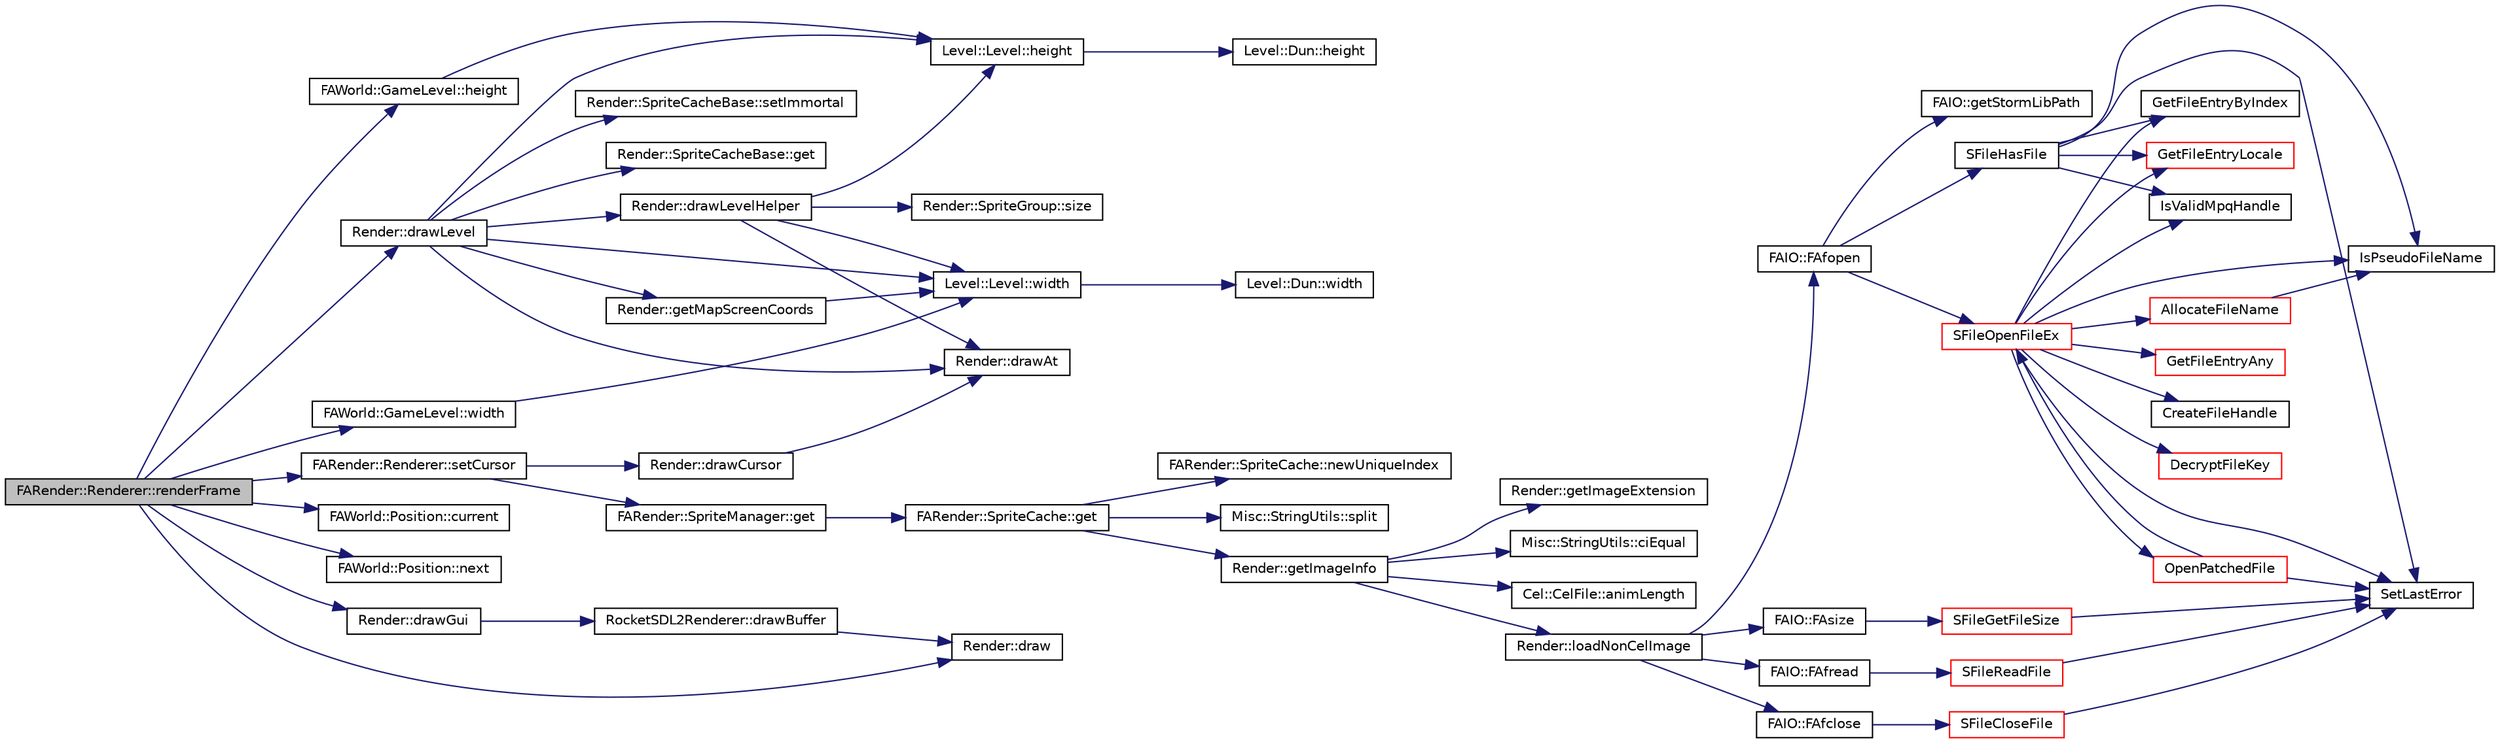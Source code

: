 digraph G
{
  edge [fontname="Helvetica",fontsize="10",labelfontname="Helvetica",labelfontsize="10"];
  node [fontname="Helvetica",fontsize="10",shape=record];
  rankdir="LR";
  Node1 [label="FARender::Renderer::renderFrame",height=0.2,width=0.4,color="black", fillcolor="grey75", style="filled" fontcolor="black"];
  Node1 -> Node2 [color="midnightblue",fontsize="10",style="solid",fontname="Helvetica"];
  Node2 [label="FAWorld::GameLevel::width",height=0.2,width=0.4,color="black", fillcolor="white", style="filled",URL="$class_f_a_world_1_1_game_level.html#af36b2f0b685b079cba343778904c5930"];
  Node2 -> Node3 [color="midnightblue",fontsize="10",style="solid",fontname="Helvetica"];
  Node3 [label="Level::Level::width",height=0.2,width=0.4,color="black", fillcolor="white", style="filled",URL="$class_level_1_1_level.html#a8a9ab47247600f305776f3d62b73a46a"];
  Node3 -> Node4 [color="midnightblue",fontsize="10",style="solid",fontname="Helvetica"];
  Node4 [label="Level::Dun::width",height=0.2,width=0.4,color="black", fillcolor="white", style="filled",URL="$class_level_1_1_dun.html#a484e94f5c0d423b9277ee500583c510d"];
  Node1 -> Node5 [color="midnightblue",fontsize="10",style="solid",fontname="Helvetica"];
  Node5 [label="FAWorld::GameLevel::height",height=0.2,width=0.4,color="black", fillcolor="white", style="filled",URL="$class_f_a_world_1_1_game_level.html#ad576185f819af1be6b83418031d0cc58"];
  Node5 -> Node6 [color="midnightblue",fontsize="10",style="solid",fontname="Helvetica"];
  Node6 [label="Level::Level::height",height=0.2,width=0.4,color="black", fillcolor="white", style="filled",URL="$class_level_1_1_level.html#a2192aa396aedd8d135e8e027ed8a826e"];
  Node6 -> Node7 [color="midnightblue",fontsize="10",style="solid",fontname="Helvetica"];
  Node7 [label="Level::Dun::height",height=0.2,width=0.4,color="black", fillcolor="white", style="filled",URL="$class_level_1_1_dun.html#a741579a7d91d77fa99026cc35c77ac59"];
  Node1 -> Node8 [color="midnightblue",fontsize="10",style="solid",fontname="Helvetica"];
  Node8 [label="FAWorld::Position::current",height=0.2,width=0.4,color="black", fillcolor="white", style="filled",URL="$class_f_a_world_1_1_position.html#ad3f6fbf7e42940edc332a296a4c27090",tooltip="where we are coming from"];
  Node1 -> Node9 [color="midnightblue",fontsize="10",style="solid",fontname="Helvetica"];
  Node9 [label="FAWorld::Position::next",height=0.2,width=0.4,color="black", fillcolor="white", style="filled",URL="$class_f_a_world_1_1_position.html#aaab58152fbd29cfde68a7317dad1f83d",tooltip="where we are going to"];
  Node1 -> Node10 [color="midnightblue",fontsize="10",style="solid",fontname="Helvetica"];
  Node10 [label="Render::drawLevel",height=0.2,width=0.4,color="black", fillcolor="white", style="filled",URL="$namespace_render.html#aa2625d5d45177718b16be35d3de01643"];
  Node10 -> Node11 [color="midnightblue",fontsize="10",style="solid",fontname="Helvetica"];
  Node11 [label="Render::getMapScreenCoords",height=0.2,width=0.4,color="black", fillcolor="white", style="filled",URL="$namespace_render.html#aa1e46d36c78f3a7f7f2715ebaa057bc9"];
  Node11 -> Node3 [color="midnightblue",fontsize="10",style="solid",fontname="Helvetica"];
  Node10 -> Node12 [color="midnightblue",fontsize="10",style="solid",fontname="Helvetica"];
  Node12 [label="Render::SpriteCacheBase::get",height=0.2,width=0.4,color="black", fillcolor="white", style="filled",URL="$class_render_1_1_sprite_cache_base.html#ac4423720734020abfa127474bec66924"];
  Node10 -> Node3 [color="midnightblue",fontsize="10",style="solid",fontname="Helvetica"];
  Node10 -> Node6 [color="midnightblue",fontsize="10",style="solid",fontname="Helvetica"];
  Node10 -> Node13 [color="midnightblue",fontsize="10",style="solid",fontname="Helvetica"];
  Node13 [label="Render::drawLevelHelper",height=0.2,width=0.4,color="black", fillcolor="white", style="filled",URL="$namespace_render.html#abfbdc758f189d3035f48e856d7083693"];
  Node13 -> Node3 [color="midnightblue",fontsize="10",style="solid",fontname="Helvetica"];
  Node13 -> Node6 [color="midnightblue",fontsize="10",style="solid",fontname="Helvetica"];
  Node13 -> Node14 [color="midnightblue",fontsize="10",style="solid",fontname="Helvetica"];
  Node14 [label="Render::SpriteGroup::size",height=0.2,width=0.4,color="black", fillcolor="white", style="filled",URL="$class_render_1_1_sprite_group.html#a6509b30910ff7482b45d96f459938aa2"];
  Node13 -> Node15 [color="midnightblue",fontsize="10",style="solid",fontname="Helvetica"];
  Node15 [label="Render::drawAt",height=0.2,width=0.4,color="black", fillcolor="white", style="filled",URL="$namespace_render.html#a725f4e1357ec4979c7ed97f447c7d5a6"];
  Node10 -> Node16 [color="midnightblue",fontsize="10",style="solid",fontname="Helvetica"];
  Node16 [label="Render::SpriteCacheBase::setImmortal",height=0.2,width=0.4,color="black", fillcolor="white", style="filled",URL="$class_render_1_1_sprite_cache_base.html#af0a06d2069abeca46b501c6414319e68"];
  Node10 -> Node15 [color="midnightblue",fontsize="10",style="solid",fontname="Helvetica"];
  Node1 -> Node17 [color="midnightblue",fontsize="10",style="solid",fontname="Helvetica"];
  Node17 [label="Render::drawGui",height=0.2,width=0.4,color="black", fillcolor="white", style="filled",URL="$namespace_render.html#ab202bc8717cdb0033125cb9446fd2db2"];
  Node17 -> Node18 [color="midnightblue",fontsize="10",style="solid",fontname="Helvetica"];
  Node18 [label="RocketSDL2Renderer::drawBuffer",height=0.2,width=0.4,color="black", fillcolor="white", style="filled",URL="$class_rocket_s_d_l2_renderer.html#a4d590e7958e63257934ec4a23c33750f"];
  Node18 -> Node19 [color="midnightblue",fontsize="10",style="solid",fontname="Helvetica"];
  Node19 [label="Render::draw",height=0.2,width=0.4,color="black", fillcolor="white", style="filled",URL="$namespace_render.html#a7087bcd1e1950ec6ef28ff4897018fd9"];
  Node1 -> Node20 [color="midnightblue",fontsize="10",style="solid",fontname="Helvetica"];
  Node20 [label="FARender::Renderer::setCursor",height=0.2,width=0.4,color="black", fillcolor="white", style="filled",URL="$class_f_a_render_1_1_renderer.html#aa73fae0f49236c7a83fa6b01a9e5e8d4"];
  Node20 -> Node21 [color="midnightblue",fontsize="10",style="solid",fontname="Helvetica"];
  Node21 [label="FARender::SpriteManager::get",height=0.2,width=0.4,color="black", fillcolor="white", style="filled",URL="$class_f_a_render_1_1_sprite_manager.html#aea2af871429cd9ac16e419e17ec03da5",tooltip="To be called from the game thread."];
  Node21 -> Node22 [color="midnightblue",fontsize="10",style="solid",fontname="Helvetica"];
  Node22 [label="FARender::SpriteCache::get",height=0.2,width=0.4,color="black", fillcolor="white", style="filled",URL="$class_f_a_render_1_1_sprite_cache.html#ad480d3c6ae72f0a19439e542bea9356c",tooltip="To be called from the game thread."];
  Node22 -> Node23 [color="midnightblue",fontsize="10",style="solid",fontname="Helvetica"];
  Node23 [label="FARender::SpriteCache::newUniqueIndex",height=0.2,width=0.4,color="black", fillcolor="white", style="filled",URL="$class_f_a_render_1_1_sprite_cache.html#aa29b27a49149aac3fb83560d8d05867f",tooltip="Can be called from any thread."];
  Node22 -> Node24 [color="midnightblue",fontsize="10",style="solid",fontname="Helvetica"];
  Node24 [label="Misc::StringUtils::split",height=0.2,width=0.4,color="black", fillcolor="white", style="filled",URL="$class_misc_1_1_string_utils.html#ad4f3a03d1fd36d62265a3272da3e2a58"];
  Node22 -> Node25 [color="midnightblue",fontsize="10",style="solid",fontname="Helvetica"];
  Node25 [label="Render::getImageInfo",height=0.2,width=0.4,color="black", fillcolor="white", style="filled",URL="$namespace_render.html#a04af26977f421431f3a4569af1b877f4"];
  Node25 -> Node26 [color="midnightblue",fontsize="10",style="solid",fontname="Helvetica"];
  Node26 [label="Render::getImageExtension",height=0.2,width=0.4,color="black", fillcolor="white", style="filled",URL="$namespace_render.html#a8b66dddb0313a61f2211531c6bfd433e"];
  Node25 -> Node27 [color="midnightblue",fontsize="10",style="solid",fontname="Helvetica"];
  Node27 [label="Misc::StringUtils::ciEqual",height=0.2,width=0.4,color="black", fillcolor="white", style="filled",URL="$class_misc_1_1_string_utils.html#a0f8cb0ac134191ba8417f74ab7dc4de6"];
  Node25 -> Node28 [color="midnightblue",fontsize="10",style="solid",fontname="Helvetica"];
  Node28 [label="Cel::CelFile::animLength",height=0.2,width=0.4,color="black", fillcolor="white", style="filled",URL="$class_cel_1_1_cel_file.html#a3250aab7b67716ab35d84c4d4f1e76d8",tooltip="if normal cel file, returns same as numFrames(), for an archive, the number of frames in each subcel..."];
  Node25 -> Node29 [color="midnightblue",fontsize="10",style="solid",fontname="Helvetica"];
  Node29 [label="Render::loadNonCelImage",height=0.2,width=0.4,color="black", fillcolor="white", style="filled",URL="$namespace_render.html#ac19fcc278cfef53ca0b941ff040fb5d3"];
  Node29 -> Node30 [color="midnightblue",fontsize="10",style="solid",fontname="Helvetica"];
  Node30 [label="FAIO::FAfopen",height=0.2,width=0.4,color="black", fillcolor="white", style="filled",URL="$namespace_f_a_i_o.html#a19fa8e6274a04bdeb5c54d1552e6248e"];
  Node30 -> Node31 [color="midnightblue",fontsize="10",style="solid",fontname="Helvetica"];
  Node31 [label="FAIO::getStormLibPath",height=0.2,width=0.4,color="black", fillcolor="white", style="filled",URL="$namespace_f_a_i_o.html#a96e8681bec0c217e0af771edd596d551"];
  Node30 -> Node32 [color="midnightblue",fontsize="10",style="solid",fontname="Helvetica"];
  Node32 [label="SFileHasFile",height=0.2,width=0.4,color="black", fillcolor="white", style="filled",URL="$_s_file_open_file_ex_8cpp.html#a7fb756b76326ffec7dbe07e4167490c0"];
  Node32 -> Node33 [color="midnightblue",fontsize="10",style="solid",fontname="Helvetica"];
  Node33 [label="IsValidMpqHandle",height=0.2,width=0.4,color="black", fillcolor="white", style="filled",URL="$_s_base_common_8cpp.html#a67882fdf8d424efbb6b2e1f748583a66"];
  Node32 -> Node34 [color="midnightblue",fontsize="10",style="solid",fontname="Helvetica"];
  Node34 [label="IsPseudoFileName",height=0.2,width=0.4,color="black", fillcolor="white", style="filled",URL="$_s_base_common_8cpp.html#ad01c4c290fa6caebc77053dbc12c1070"];
  Node32 -> Node35 [color="midnightblue",fontsize="10",style="solid",fontname="Helvetica"];
  Node35 [label="GetFileEntryLocale",height=0.2,width=0.4,color="red", fillcolor="white", style="filled",URL="$_s_base_file_table_8cpp.html#a7347ab3dd849dcc0350e1ca8d83af6b3"];
  Node32 -> Node36 [color="midnightblue",fontsize="10",style="solid",fontname="Helvetica"];
  Node36 [label="GetFileEntryByIndex",height=0.2,width=0.4,color="black", fillcolor="white", style="filled",URL="$_s_base_file_table_8cpp.html#abf78f423c25cfc7a8065eca9dc4480af"];
  Node32 -> Node37 [color="midnightblue",fontsize="10",style="solid",fontname="Helvetica"];
  Node37 [label="SetLastError",height=0.2,width=0.4,color="black", fillcolor="white", style="filled",URL="$_file_stream_8cpp.html#ae12246cf2f9f9aa8e3a6367bd9fa2aed"];
  Node30 -> Node38 [color="midnightblue",fontsize="10",style="solid",fontname="Helvetica"];
  Node38 [label="SFileOpenFileEx",height=0.2,width=0.4,color="red", fillcolor="white", style="filled",URL="$_s_file_open_file_ex_8cpp.html#af9090bd528ef09a1c58bdb3931be5ec3"];
  Node38 -> Node33 [color="midnightblue",fontsize="10",style="solid",fontname="Helvetica"];
  Node38 -> Node34 [color="midnightblue",fontsize="10",style="solid",fontname="Helvetica"];
  Node38 -> Node36 [color="midnightblue",fontsize="10",style="solid",fontname="Helvetica"];
  Node38 -> Node35 [color="midnightblue",fontsize="10",style="solid",fontname="Helvetica"];
  Node38 -> Node39 [color="midnightblue",fontsize="10",style="solid",fontname="Helvetica"];
  Node39 [label="OpenPatchedFile",height=0.2,width=0.4,color="red", fillcolor="white", style="filled",URL="$_s_file_open_file_ex_8cpp.html#afa582c7f26b956201e18cd3677caefb8"];
  Node39 -> Node37 [color="midnightblue",fontsize="10",style="solid",fontname="Helvetica"];
  Node39 -> Node38 [color="midnightblue",fontsize="10",style="solid",fontname="Helvetica"];
  Node38 -> Node40 [color="midnightblue",fontsize="10",style="solid",fontname="Helvetica"];
  Node40 [label="GetFileEntryAny",height=0.2,width=0.4,color="red", fillcolor="white", style="filled",URL="$_s_base_file_table_8cpp.html#af5707ce5a7b11e9d533b24cda45ce7b1"];
  Node38 -> Node37 [color="midnightblue",fontsize="10",style="solid",fontname="Helvetica"];
  Node38 -> Node41 [color="midnightblue",fontsize="10",style="solid",fontname="Helvetica"];
  Node41 [label="CreateFileHandle",height=0.2,width=0.4,color="black", fillcolor="white", style="filled",URL="$_s_base_common_8cpp.html#af3e146ce1fda8ffaf72d6391956f29a3"];
  Node38 -> Node42 [color="midnightblue",fontsize="10",style="solid",fontname="Helvetica"];
  Node42 [label="AllocateFileName",height=0.2,width=0.4,color="red", fillcolor="white", style="filled",URL="$_s_base_file_table_8cpp.html#a551f6e01e95accafb0042ae9b8d81e61"];
  Node42 -> Node34 [color="midnightblue",fontsize="10",style="solid",fontname="Helvetica"];
  Node38 -> Node43 [color="midnightblue",fontsize="10",style="solid",fontname="Helvetica"];
  Node43 [label="DecryptFileKey",height=0.2,width=0.4,color="red", fillcolor="white", style="filled",URL="$_s_base_common_8cpp.html#af48f792817421c6ae782d3ea4f6e8772"];
  Node29 -> Node44 [color="midnightblue",fontsize="10",style="solid",fontname="Helvetica"];
  Node44 [label="FAIO::FAsize",height=0.2,width=0.4,color="black", fillcolor="white", style="filled",URL="$namespace_f_a_i_o.html#a9d547e56596e31ea2319e851e0010d90"];
  Node44 -> Node45 [color="midnightblue",fontsize="10",style="solid",fontname="Helvetica"];
  Node45 [label="SFileGetFileSize",height=0.2,width=0.4,color="red", fillcolor="white", style="filled",URL="$_s_file_read_file_8cpp.html#a1d30c5a49fb9c1c1669884646282e4d3"];
  Node45 -> Node37 [color="midnightblue",fontsize="10",style="solid",fontname="Helvetica"];
  Node29 -> Node46 [color="midnightblue",fontsize="10",style="solid",fontname="Helvetica"];
  Node46 [label="FAIO::FAfread",height=0.2,width=0.4,color="black", fillcolor="white", style="filled",URL="$namespace_f_a_i_o.html#a68409e8d223eec973ba9abdce4e0c6d0"];
  Node46 -> Node47 [color="midnightblue",fontsize="10",style="solid",fontname="Helvetica"];
  Node47 [label="SFileReadFile",height=0.2,width=0.4,color="red", fillcolor="white", style="filled",URL="$_s_file_read_file_8cpp.html#a3c81a68cbecef70ab57c9d3145ef8b7d"];
  Node47 -> Node37 [color="midnightblue",fontsize="10",style="solid",fontname="Helvetica"];
  Node29 -> Node48 [color="midnightblue",fontsize="10",style="solid",fontname="Helvetica"];
  Node48 [label="FAIO::FAfclose",height=0.2,width=0.4,color="black", fillcolor="white", style="filled",URL="$namespace_f_a_i_o.html#aa25595114f47db59a9c880caf2c83022"];
  Node48 -> Node49 [color="midnightblue",fontsize="10",style="solid",fontname="Helvetica"];
  Node49 [label="SFileCloseFile",height=0.2,width=0.4,color="red", fillcolor="white", style="filled",URL="$_s_file_open_file_ex_8cpp.html#a49a09a38e6dc3b1afd95163a1c9052c6"];
  Node49 -> Node37 [color="midnightblue",fontsize="10",style="solid",fontname="Helvetica"];
  Node20 -> Node50 [color="midnightblue",fontsize="10",style="solid",fontname="Helvetica"];
  Node50 [label="Render::drawCursor",height=0.2,width=0.4,color="black", fillcolor="white", style="filled",URL="$namespace_render.html#ae8490bd4dd892c99b383fe597d8c51e6"];
  Node50 -> Node15 [color="midnightblue",fontsize="10",style="solid",fontname="Helvetica"];
  Node1 -> Node19 [color="midnightblue",fontsize="10",style="solid",fontname="Helvetica"];
}
